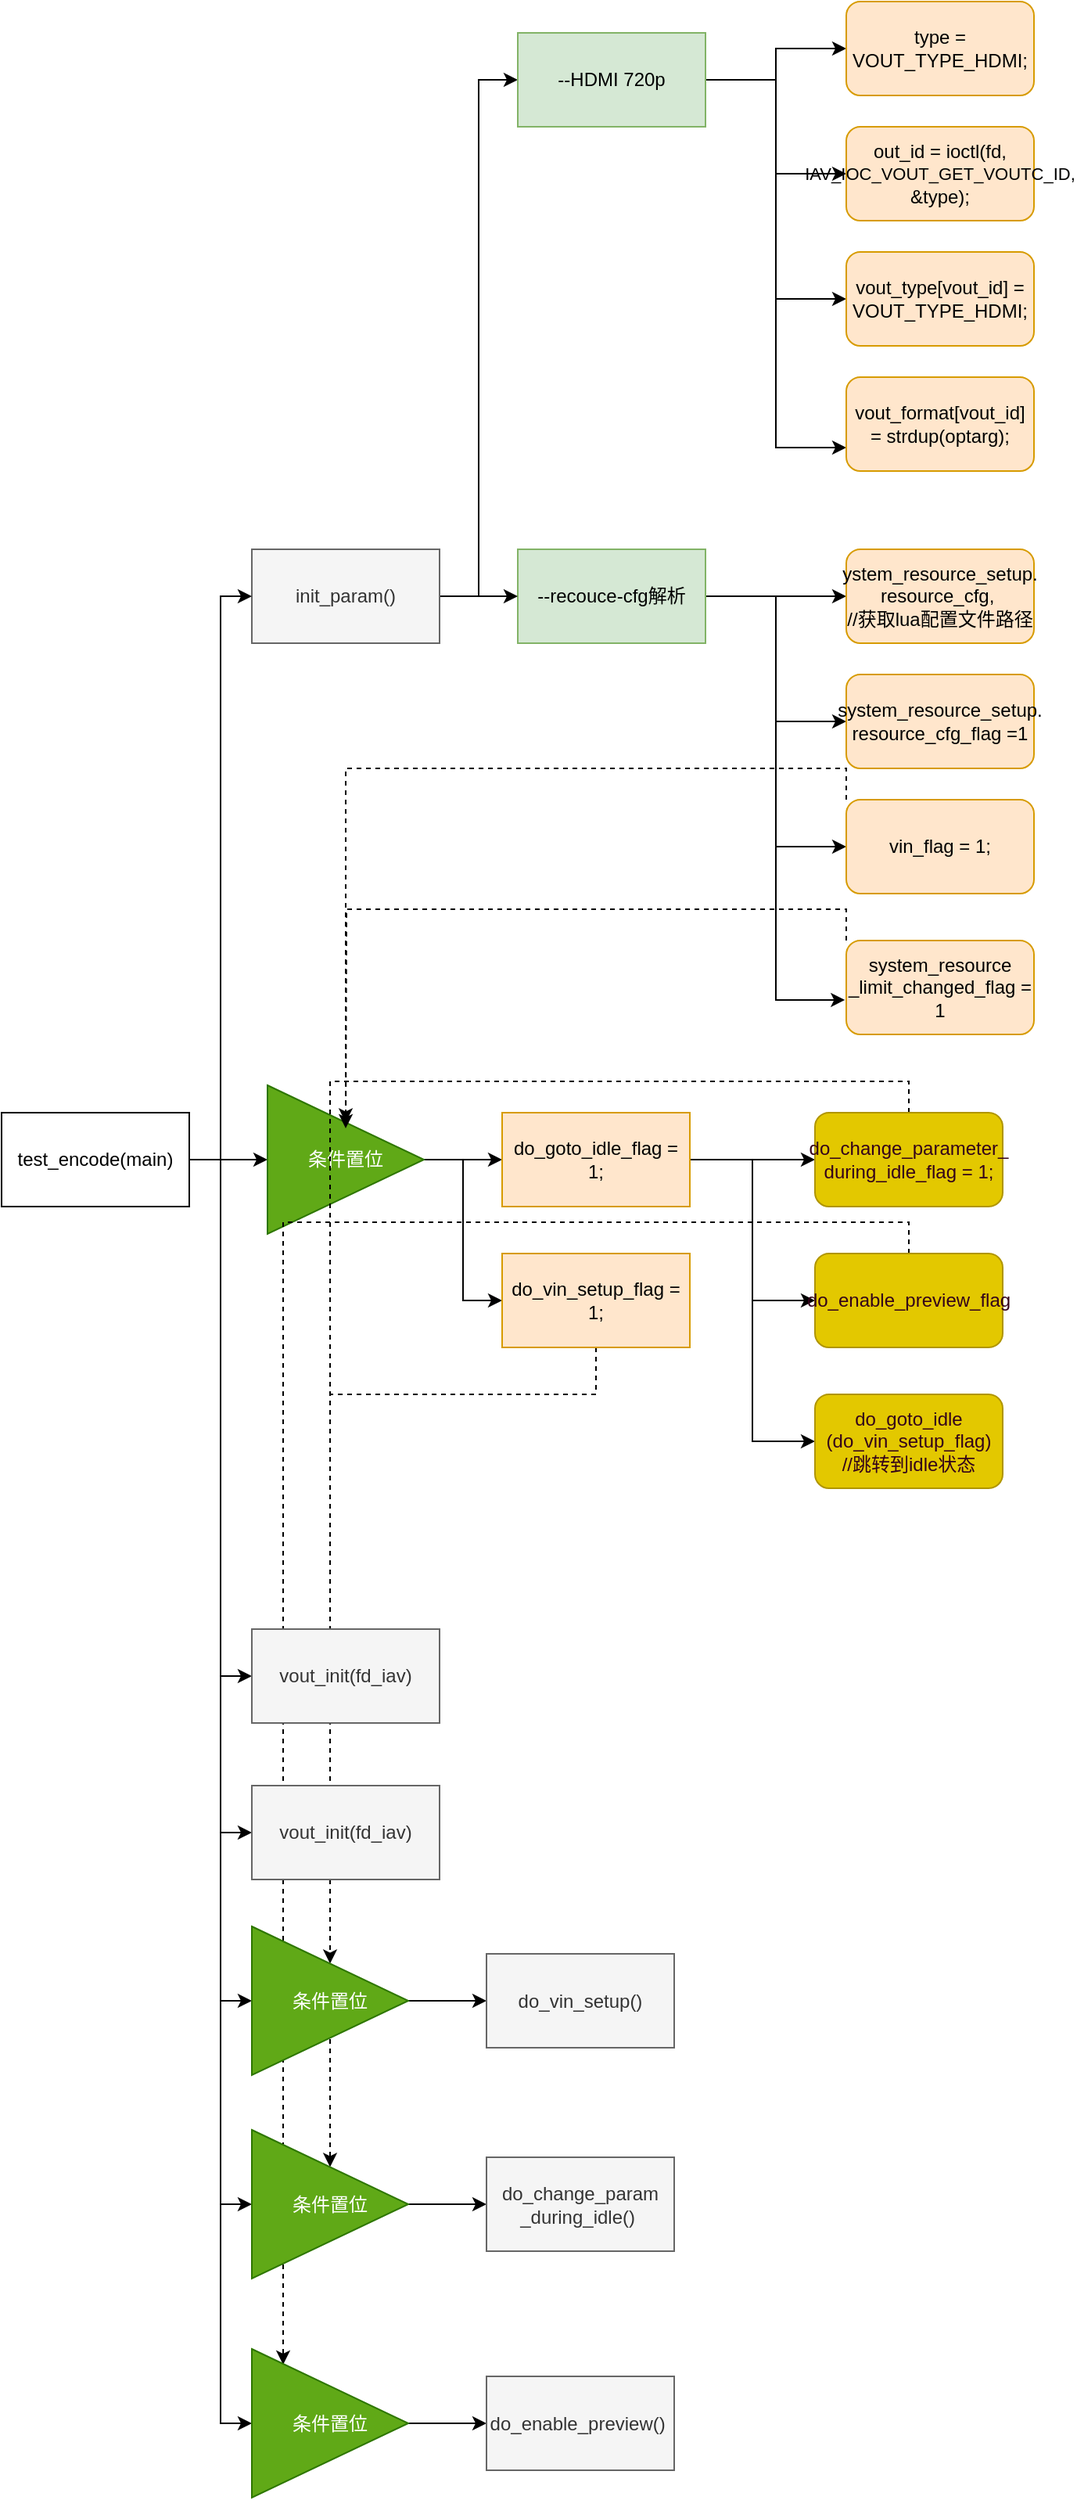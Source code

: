 <mxfile version="14.6.1" type="github">
  <diagram id="aWLvZRcyfu8KX3f9Mcc4" name="Page-1">
    <mxGraphModel dx="1185" dy="1831" grid="1" gridSize="10" guides="1" tooltips="1" connect="1" arrows="1" fold="1" page="1" pageScale="1" pageWidth="827" pageHeight="1169" math="0" shadow="0">
      <root>
        <mxCell id="0" />
        <mxCell id="1" parent="0" />
        <mxCell id="ZlVV2LxMDdxBuOpaIWvi-4" style="edgeStyle=orthogonalEdgeStyle;rounded=0;orthogonalLoop=1;jettySize=auto;html=1;exitX=1;exitY=0.5;exitDx=0;exitDy=0;" edge="1" parent="1" source="ZlVV2LxMDdxBuOpaIWvi-1" target="ZlVV2LxMDdxBuOpaIWvi-3">
          <mxGeometry relative="1" as="geometry" />
        </mxCell>
        <mxCell id="ZlVV2LxMDdxBuOpaIWvi-6" style="edgeStyle=orthogonalEdgeStyle;rounded=0;orthogonalLoop=1;jettySize=auto;html=1;entryX=0;entryY=0.5;entryDx=0;entryDy=0;" edge="1" parent="1" source="ZlVV2LxMDdxBuOpaIWvi-1" target="ZlVV2LxMDdxBuOpaIWvi-5">
          <mxGeometry relative="1" as="geometry" />
        </mxCell>
        <mxCell id="ZlVV2LxMDdxBuOpaIWvi-9" style="edgeStyle=orthogonalEdgeStyle;rounded=0;orthogonalLoop=1;jettySize=auto;html=1;entryX=0;entryY=0.5;entryDx=0;entryDy=0;" edge="1" parent="1" source="ZlVV2LxMDdxBuOpaIWvi-1" target="ZlVV2LxMDdxBuOpaIWvi-7">
          <mxGeometry relative="1" as="geometry" />
        </mxCell>
        <mxCell id="ZlVV2LxMDdxBuOpaIWvi-11" style="edgeStyle=orthogonalEdgeStyle;rounded=0;orthogonalLoop=1;jettySize=auto;html=1;entryX=-0.007;entryY=0.633;entryDx=0;entryDy=0;entryPerimeter=0;" edge="1" parent="1" source="ZlVV2LxMDdxBuOpaIWvi-1" target="ZlVV2LxMDdxBuOpaIWvi-10">
          <mxGeometry relative="1" as="geometry" />
        </mxCell>
        <mxCell id="ZlVV2LxMDdxBuOpaIWvi-1" value="--recouce-cfg解析" style="rounded=0;whiteSpace=wrap;html=1;fillColor=#d5e8d4;strokeColor=#82b366;" vertex="1" parent="1">
          <mxGeometry x="330" y="180" width="120" height="60" as="geometry" />
        </mxCell>
        <mxCell id="ZlVV2LxMDdxBuOpaIWvi-3" value="ystem_resource_setup.&lt;br&gt;resource_cfg,&amp;nbsp;&lt;br&gt;//获取lua配置文件路径" style="rounded=1;whiteSpace=wrap;html=1;fillColor=#ffe6cc;strokeColor=#d79b00;" vertex="1" parent="1">
          <mxGeometry x="540" y="180" width="120" height="60" as="geometry" />
        </mxCell>
        <mxCell id="ZlVV2LxMDdxBuOpaIWvi-5" value="system_resource_setup.&lt;br&gt;resource_cfg_flag =1" style="rounded=1;whiteSpace=wrap;html=1;fillColor=#ffe6cc;strokeColor=#d79b00;" vertex="1" parent="1">
          <mxGeometry x="540" y="260" width="120" height="60" as="geometry" />
        </mxCell>
        <mxCell id="ZlVV2LxMDdxBuOpaIWvi-29" style="edgeStyle=orthogonalEdgeStyle;rounded=0;orthogonalLoop=1;jettySize=auto;html=1;entryX=0.5;entryY=0;entryDx=0;entryDy=0;dashed=1;exitX=0;exitY=0;exitDx=0;exitDy=0;" edge="1" parent="1" source="ZlVV2LxMDdxBuOpaIWvi-7" target="ZlVV2LxMDdxBuOpaIWvi-27">
          <mxGeometry relative="1" as="geometry" />
        </mxCell>
        <mxCell id="ZlVV2LxMDdxBuOpaIWvi-7" value="vin_flag = 1;" style="rounded=1;whiteSpace=wrap;html=1;fillColor=#ffe6cc;strokeColor=#d79b00;" vertex="1" parent="1">
          <mxGeometry x="540" y="340" width="120" height="60" as="geometry" />
        </mxCell>
        <mxCell id="ZlVV2LxMDdxBuOpaIWvi-10" value="system_resource&lt;br&gt;_limit_changed_flag = 1" style="rounded=1;whiteSpace=wrap;html=1;fillColor=#ffe6cc;strokeColor=#d79b00;" vertex="1" parent="1">
          <mxGeometry x="540" y="430" width="120" height="60" as="geometry" />
        </mxCell>
        <mxCell id="ZlVV2LxMDdxBuOpaIWvi-13" style="edgeStyle=orthogonalEdgeStyle;rounded=0;orthogonalLoop=1;jettySize=auto;html=1;entryX=0;entryY=0.5;entryDx=0;entryDy=0;" edge="1" parent="1" source="ZlVV2LxMDdxBuOpaIWvi-12" target="ZlVV2LxMDdxBuOpaIWvi-1">
          <mxGeometry relative="1" as="geometry" />
        </mxCell>
        <mxCell id="ZlVV2LxMDdxBuOpaIWvi-18" style="edgeStyle=orthogonalEdgeStyle;rounded=0;orthogonalLoop=1;jettySize=auto;html=1;entryX=0;entryY=0.5;entryDx=0;entryDy=0;" edge="1" parent="1" source="ZlVV2LxMDdxBuOpaIWvi-12" target="ZlVV2LxMDdxBuOpaIWvi-17">
          <mxGeometry relative="1" as="geometry" />
        </mxCell>
        <mxCell id="ZlVV2LxMDdxBuOpaIWvi-12" value="init_param()" style="rounded=0;whiteSpace=wrap;html=1;fillColor=#f5f5f5;strokeColor=#666666;fontColor=#333333;" vertex="1" parent="1">
          <mxGeometry x="160" y="180" width="120" height="60" as="geometry" />
        </mxCell>
        <mxCell id="ZlVV2LxMDdxBuOpaIWvi-15" style="edgeStyle=orthogonalEdgeStyle;rounded=0;orthogonalLoop=1;jettySize=auto;html=1;entryX=0;entryY=0.5;entryDx=0;entryDy=0;" edge="1" parent="1" source="ZlVV2LxMDdxBuOpaIWvi-14" target="ZlVV2LxMDdxBuOpaIWvi-12">
          <mxGeometry relative="1" as="geometry" />
        </mxCell>
        <mxCell id="ZlVV2LxMDdxBuOpaIWvi-28" style="edgeStyle=orthogonalEdgeStyle;rounded=0;orthogonalLoop=1;jettySize=auto;html=1;entryX=0;entryY=0.5;entryDx=0;entryDy=0;" edge="1" parent="1" source="ZlVV2LxMDdxBuOpaIWvi-14" target="ZlVV2LxMDdxBuOpaIWvi-27">
          <mxGeometry relative="1" as="geometry" />
        </mxCell>
        <mxCell id="ZlVV2LxMDdxBuOpaIWvi-46" style="edgeStyle=orthogonalEdgeStyle;rounded=0;orthogonalLoop=1;jettySize=auto;html=1;entryX=0;entryY=0.5;entryDx=0;entryDy=0;" edge="1" parent="1" source="ZlVV2LxMDdxBuOpaIWvi-14" target="ZlVV2LxMDdxBuOpaIWvi-45">
          <mxGeometry relative="1" as="geometry" />
        </mxCell>
        <mxCell id="ZlVV2LxMDdxBuOpaIWvi-49" style="edgeStyle=orthogonalEdgeStyle;rounded=0;orthogonalLoop=1;jettySize=auto;html=1;entryX=0;entryY=0.5;entryDx=0;entryDy=0;" edge="1" parent="1" source="ZlVV2LxMDdxBuOpaIWvi-14" target="ZlVV2LxMDdxBuOpaIWvi-48">
          <mxGeometry relative="1" as="geometry" />
        </mxCell>
        <mxCell id="ZlVV2LxMDdxBuOpaIWvi-53" style="edgeStyle=orthogonalEdgeStyle;rounded=0;orthogonalLoop=1;jettySize=auto;html=1;entryX=0;entryY=0.5;entryDx=0;entryDy=0;" edge="1" parent="1" source="ZlVV2LxMDdxBuOpaIWvi-14" target="ZlVV2LxMDdxBuOpaIWvi-52">
          <mxGeometry relative="1" as="geometry" />
        </mxCell>
        <mxCell id="ZlVV2LxMDdxBuOpaIWvi-60" style="edgeStyle=orthogonalEdgeStyle;rounded=0;orthogonalLoop=1;jettySize=auto;html=1;entryX=0;entryY=0.5;entryDx=0;entryDy=0;" edge="1" parent="1" source="ZlVV2LxMDdxBuOpaIWvi-14" target="ZlVV2LxMDdxBuOpaIWvi-58">
          <mxGeometry relative="1" as="geometry" />
        </mxCell>
        <mxCell id="ZlVV2LxMDdxBuOpaIWvi-68" style="edgeStyle=orthogonalEdgeStyle;rounded=0;orthogonalLoop=1;jettySize=auto;html=1;entryX=0;entryY=0.5;entryDx=0;entryDy=0;" edge="1" parent="1" source="ZlVV2LxMDdxBuOpaIWvi-14" target="ZlVV2LxMDdxBuOpaIWvi-66">
          <mxGeometry relative="1" as="geometry" />
        </mxCell>
        <mxCell id="ZlVV2LxMDdxBuOpaIWvi-14" value="test_encode(main)" style="rounded=0;whiteSpace=wrap;html=1;" vertex="1" parent="1">
          <mxGeometry y="540" width="120" height="60" as="geometry" />
        </mxCell>
        <mxCell id="ZlVV2LxMDdxBuOpaIWvi-20" style="edgeStyle=orthogonalEdgeStyle;rounded=0;orthogonalLoop=1;jettySize=auto;html=1;entryX=0;entryY=0.5;entryDx=0;entryDy=0;" edge="1" parent="1" source="ZlVV2LxMDdxBuOpaIWvi-17" target="ZlVV2LxMDdxBuOpaIWvi-19">
          <mxGeometry relative="1" as="geometry" />
        </mxCell>
        <mxCell id="ZlVV2LxMDdxBuOpaIWvi-22" style="edgeStyle=orthogonalEdgeStyle;rounded=0;orthogonalLoop=1;jettySize=auto;html=1;entryX=0;entryY=0.5;entryDx=0;entryDy=0;" edge="1" parent="1" source="ZlVV2LxMDdxBuOpaIWvi-17" target="ZlVV2LxMDdxBuOpaIWvi-21">
          <mxGeometry relative="1" as="geometry" />
        </mxCell>
        <mxCell id="ZlVV2LxMDdxBuOpaIWvi-24" style="edgeStyle=orthogonalEdgeStyle;rounded=0;orthogonalLoop=1;jettySize=auto;html=1;entryX=0;entryY=0.5;entryDx=0;entryDy=0;" edge="1" parent="1" source="ZlVV2LxMDdxBuOpaIWvi-17" target="ZlVV2LxMDdxBuOpaIWvi-23">
          <mxGeometry relative="1" as="geometry" />
        </mxCell>
        <mxCell id="ZlVV2LxMDdxBuOpaIWvi-26" style="edgeStyle=orthogonalEdgeStyle;rounded=0;orthogonalLoop=1;jettySize=auto;html=1;entryX=0;entryY=0.75;entryDx=0;entryDy=0;" edge="1" parent="1" source="ZlVV2LxMDdxBuOpaIWvi-17" target="ZlVV2LxMDdxBuOpaIWvi-25">
          <mxGeometry relative="1" as="geometry" />
        </mxCell>
        <mxCell id="ZlVV2LxMDdxBuOpaIWvi-17" value="--HDMI 720p" style="rounded=0;whiteSpace=wrap;html=1;fillColor=#d5e8d4;strokeColor=#82b366;" vertex="1" parent="1">
          <mxGeometry x="330" y="-150" width="120" height="60" as="geometry" />
        </mxCell>
        <mxCell id="ZlVV2LxMDdxBuOpaIWvi-19" value="type = VOUT_TYPE_HDMI;" style="rounded=1;whiteSpace=wrap;html=1;fillColor=#ffe6cc;strokeColor=#d79b00;" vertex="1" parent="1">
          <mxGeometry x="540" y="-170" width="120" height="60" as="geometry" />
        </mxCell>
        <mxCell id="ZlVV2LxMDdxBuOpaIWvi-21" value="out_id = ioctl(fd, &lt;font style=&quot;font-size: 11px&quot;&gt;IAV_IOC_VOUT_GET_VOUTC_ID,&lt;/font&gt; &amp;amp;type);" style="rounded=1;whiteSpace=wrap;html=1;fillColor=#ffe6cc;strokeColor=#d79b00;" vertex="1" parent="1">
          <mxGeometry x="540" y="-90" width="120" height="60" as="geometry" />
        </mxCell>
        <mxCell id="ZlVV2LxMDdxBuOpaIWvi-23" value="vout_type[vout_id] = VOUT_TYPE_HDMI;" style="rounded=1;whiteSpace=wrap;html=1;fillColor=#ffe6cc;strokeColor=#d79b00;" vertex="1" parent="1">
          <mxGeometry x="540" y="-10" width="120" height="60" as="geometry" />
        </mxCell>
        <mxCell id="ZlVV2LxMDdxBuOpaIWvi-25" value="vout_format[vout_id] = strdup(optarg);" style="rounded=1;whiteSpace=wrap;html=1;fillColor=#ffe6cc;strokeColor=#d79b00;" vertex="1" parent="1">
          <mxGeometry x="540" y="70" width="120" height="60" as="geometry" />
        </mxCell>
        <mxCell id="ZlVV2LxMDdxBuOpaIWvi-35" style="edgeStyle=orthogonalEdgeStyle;rounded=0;orthogonalLoop=1;jettySize=auto;html=1;entryX=0;entryY=0.5;entryDx=0;entryDy=0;" edge="1" parent="1" source="ZlVV2LxMDdxBuOpaIWvi-27" target="ZlVV2LxMDdxBuOpaIWvi-33">
          <mxGeometry relative="1" as="geometry">
            <mxPoint x="290" y="570" as="targetPoint" />
          </mxGeometry>
        </mxCell>
        <mxCell id="ZlVV2LxMDdxBuOpaIWvi-37" style="edgeStyle=orthogonalEdgeStyle;rounded=0;orthogonalLoop=1;jettySize=auto;html=1;entryX=0;entryY=0.5;entryDx=0;entryDy=0;" edge="1" parent="1" source="ZlVV2LxMDdxBuOpaIWvi-27" target="ZlVV2LxMDdxBuOpaIWvi-36">
          <mxGeometry relative="1" as="geometry" />
        </mxCell>
        <mxCell id="ZlVV2LxMDdxBuOpaIWvi-27" value="条件置位" style="triangle;whiteSpace=wrap;html=1;fillColor=#60a917;strokeColor=#2D7600;fontColor=#ffffff;" vertex="1" parent="1">
          <mxGeometry x="170" y="522.5" width="100" height="95" as="geometry" />
        </mxCell>
        <mxCell id="ZlVV2LxMDdxBuOpaIWvi-30" style="edgeStyle=orthogonalEdgeStyle;rounded=0;orthogonalLoop=1;jettySize=auto;html=1;dashed=1;exitX=0;exitY=0;exitDx=0;exitDy=0;" edge="1" parent="1" source="ZlVV2LxMDdxBuOpaIWvi-10">
          <mxGeometry relative="1" as="geometry">
            <mxPoint x="550" y="350" as="sourcePoint" />
            <mxPoint x="220" y="550" as="targetPoint" />
          </mxGeometry>
        </mxCell>
        <mxCell id="ZlVV2LxMDdxBuOpaIWvi-39" style="edgeStyle=orthogonalEdgeStyle;rounded=0;orthogonalLoop=1;jettySize=auto;html=1;exitX=1;exitY=0.5;exitDx=0;exitDy=0;" edge="1" parent="1" source="ZlVV2LxMDdxBuOpaIWvi-33">
          <mxGeometry relative="1" as="geometry">
            <mxPoint x="520" y="570" as="targetPoint" />
          </mxGeometry>
        </mxCell>
        <mxCell id="ZlVV2LxMDdxBuOpaIWvi-42" style="edgeStyle=orthogonalEdgeStyle;rounded=0;orthogonalLoop=1;jettySize=auto;html=1;entryX=0;entryY=0.5;entryDx=0;entryDy=0;" edge="1" parent="1" source="ZlVV2LxMDdxBuOpaIWvi-33" target="ZlVV2LxMDdxBuOpaIWvi-41">
          <mxGeometry relative="1" as="geometry" />
        </mxCell>
        <mxCell id="ZlVV2LxMDdxBuOpaIWvi-44" style="edgeStyle=orthogonalEdgeStyle;rounded=0;orthogonalLoop=1;jettySize=auto;html=1;entryX=0;entryY=0.5;entryDx=0;entryDy=0;" edge="1" parent="1" source="ZlVV2LxMDdxBuOpaIWvi-33" target="ZlVV2LxMDdxBuOpaIWvi-43">
          <mxGeometry relative="1" as="geometry" />
        </mxCell>
        <mxCell id="ZlVV2LxMDdxBuOpaIWvi-33" value="do_goto_idle_flag = 1;" style="rounded=0;whiteSpace=wrap;html=1;fillColor=#ffe6cc;strokeColor=#d79b00;" vertex="1" parent="1">
          <mxGeometry x="320" y="540" width="120" height="60" as="geometry" />
        </mxCell>
        <mxCell id="ZlVV2LxMDdxBuOpaIWvi-54" style="edgeStyle=orthogonalEdgeStyle;rounded=0;orthogonalLoop=1;jettySize=auto;html=1;dashed=1;exitX=0.5;exitY=1;exitDx=0;exitDy=0;" edge="1" parent="1" source="ZlVV2LxMDdxBuOpaIWvi-36" target="ZlVV2LxMDdxBuOpaIWvi-52">
          <mxGeometry relative="1" as="geometry">
            <Array as="points">
              <mxPoint x="380" y="720" />
              <mxPoint x="210" y="720" />
            </Array>
          </mxGeometry>
        </mxCell>
        <mxCell id="ZlVV2LxMDdxBuOpaIWvi-36" value="do_vin_setup_flag = 1;" style="rounded=0;whiteSpace=wrap;html=1;fillColor=#ffe6cc;strokeColor=#d79b00;" vertex="1" parent="1">
          <mxGeometry x="320" y="630" width="120" height="60" as="geometry" />
        </mxCell>
        <mxCell id="ZlVV2LxMDdxBuOpaIWvi-69" style="edgeStyle=orthogonalEdgeStyle;rounded=0;orthogonalLoop=1;jettySize=auto;html=1;entryX=0.2;entryY=0.105;entryDx=0;entryDy=0;entryPerimeter=0;dashed=1;exitX=0.5;exitY=0;exitDx=0;exitDy=0;" edge="1" parent="1" source="ZlVV2LxMDdxBuOpaIWvi-41" target="ZlVV2LxMDdxBuOpaIWvi-66">
          <mxGeometry relative="1" as="geometry">
            <mxPoint x="580" y="530" as="sourcePoint" />
          </mxGeometry>
        </mxCell>
        <mxCell id="ZlVV2LxMDdxBuOpaIWvi-70" style="edgeStyle=orthogonalEdgeStyle;rounded=0;orthogonalLoop=1;jettySize=auto;html=1;exitX=0.5;exitY=0;exitDx=0;exitDy=0;dashed=1;" edge="1" parent="1" source="ZlVV2LxMDdxBuOpaIWvi-40" target="ZlVV2LxMDdxBuOpaIWvi-58">
          <mxGeometry relative="1" as="geometry" />
        </mxCell>
        <mxCell id="ZlVV2LxMDdxBuOpaIWvi-40" value="&lt;font color=&quot;#33001a&quot;&gt;do_change_parameter_&lt;br&gt;during_idle_flag = 1;&lt;/font&gt;" style="rounded=1;whiteSpace=wrap;html=1;fillColor=#e3c800;strokeColor=#B09500;fontColor=#ffffff;" vertex="1" parent="1">
          <mxGeometry x="520" y="540" width="120" height="60" as="geometry" />
        </mxCell>
        <mxCell id="ZlVV2LxMDdxBuOpaIWvi-41" value="&lt;font color=&quot;#33001a&quot;&gt;do_enable_preview_flag&lt;/font&gt;" style="rounded=1;whiteSpace=wrap;html=1;fillColor=#e3c800;strokeColor=#B09500;fontColor=#ffffff;" vertex="1" parent="1">
          <mxGeometry x="520" y="630" width="120" height="60" as="geometry" />
        </mxCell>
        <mxCell id="ZlVV2LxMDdxBuOpaIWvi-43" value="&lt;font color=&quot;#33001a&quot;&gt;do_goto_idle&lt;br&gt;(do_vin_setup_flag)&lt;br&gt;//跳转到idle状态&lt;br&gt;&lt;/font&gt;" style="rounded=1;whiteSpace=wrap;html=1;fillColor=#e3c800;strokeColor=#B09500;fontColor=#ffffff;" vertex="1" parent="1">
          <mxGeometry x="520" y="720" width="120" height="60" as="geometry" />
        </mxCell>
        <mxCell id="ZlVV2LxMDdxBuOpaIWvi-45" value="vout_init(fd_iav)" style="rounded=0;whiteSpace=wrap;html=1;fillColor=#f5f5f5;strokeColor=#666666;fontColor=#333333;" vertex="1" parent="1">
          <mxGeometry x="160" y="870" width="120" height="60" as="geometry" />
        </mxCell>
        <mxCell id="ZlVV2LxMDdxBuOpaIWvi-48" value="vout_init(fd_iav)" style="rounded=0;whiteSpace=wrap;html=1;fillColor=#f5f5f5;strokeColor=#666666;fontColor=#333333;" vertex="1" parent="1">
          <mxGeometry x="160" y="970" width="120" height="60" as="geometry" />
        </mxCell>
        <mxCell id="ZlVV2LxMDdxBuOpaIWvi-56" style="edgeStyle=orthogonalEdgeStyle;rounded=0;orthogonalLoop=1;jettySize=auto;html=1;entryX=0;entryY=0.5;entryDx=0;entryDy=0;" edge="1" parent="1" source="ZlVV2LxMDdxBuOpaIWvi-52" target="ZlVV2LxMDdxBuOpaIWvi-55">
          <mxGeometry relative="1" as="geometry" />
        </mxCell>
        <mxCell id="ZlVV2LxMDdxBuOpaIWvi-52" value="条件置位" style="triangle;whiteSpace=wrap;html=1;fillColor=#60a917;strokeColor=#2D7600;fontColor=#ffffff;" vertex="1" parent="1">
          <mxGeometry x="160" y="1060" width="100" height="95" as="geometry" />
        </mxCell>
        <mxCell id="ZlVV2LxMDdxBuOpaIWvi-55" value="do_vin_setup()" style="rounded=0;whiteSpace=wrap;html=1;fillColor=#f5f5f5;strokeColor=#666666;fontColor=#333333;" vertex="1" parent="1">
          <mxGeometry x="310" y="1077.5" width="120" height="60" as="geometry" />
        </mxCell>
        <mxCell id="ZlVV2LxMDdxBuOpaIWvi-57" style="edgeStyle=orthogonalEdgeStyle;rounded=0;orthogonalLoop=1;jettySize=auto;html=1;entryX=0;entryY=0.5;entryDx=0;entryDy=0;" edge="1" parent="1" source="ZlVV2LxMDdxBuOpaIWvi-58" target="ZlVV2LxMDdxBuOpaIWvi-59">
          <mxGeometry relative="1" as="geometry" />
        </mxCell>
        <mxCell id="ZlVV2LxMDdxBuOpaIWvi-58" value="条件置位" style="triangle;whiteSpace=wrap;html=1;fillColor=#60a917;strokeColor=#2D7600;fontColor=#ffffff;" vertex="1" parent="1">
          <mxGeometry x="160" y="1190" width="100" height="95" as="geometry" />
        </mxCell>
        <mxCell id="ZlVV2LxMDdxBuOpaIWvi-59" value="do_change_param&lt;br&gt;_during_idle()&amp;nbsp;" style="rounded=0;whiteSpace=wrap;html=1;fillColor=#f5f5f5;strokeColor=#666666;fontColor=#333333;" vertex="1" parent="1">
          <mxGeometry x="310" y="1207.5" width="120" height="60" as="geometry" />
        </mxCell>
        <mxCell id="ZlVV2LxMDdxBuOpaIWvi-65" style="edgeStyle=orthogonalEdgeStyle;rounded=0;orthogonalLoop=1;jettySize=auto;html=1;entryX=0;entryY=0.5;entryDx=0;entryDy=0;" edge="1" parent="1" source="ZlVV2LxMDdxBuOpaIWvi-66" target="ZlVV2LxMDdxBuOpaIWvi-67">
          <mxGeometry relative="1" as="geometry" />
        </mxCell>
        <mxCell id="ZlVV2LxMDdxBuOpaIWvi-66" value="条件置位" style="triangle;whiteSpace=wrap;html=1;fillColor=#60a917;strokeColor=#2D7600;fontColor=#ffffff;" vertex="1" parent="1">
          <mxGeometry x="160" y="1330" width="100" height="95" as="geometry" />
        </mxCell>
        <mxCell id="ZlVV2LxMDdxBuOpaIWvi-67" value="do_enable_preview()&amp;nbsp;" style="rounded=0;whiteSpace=wrap;html=1;fillColor=#f5f5f5;strokeColor=#666666;fontColor=#333333;" vertex="1" parent="1">
          <mxGeometry x="310" y="1347.5" width="120" height="60" as="geometry" />
        </mxCell>
      </root>
    </mxGraphModel>
  </diagram>
</mxfile>
